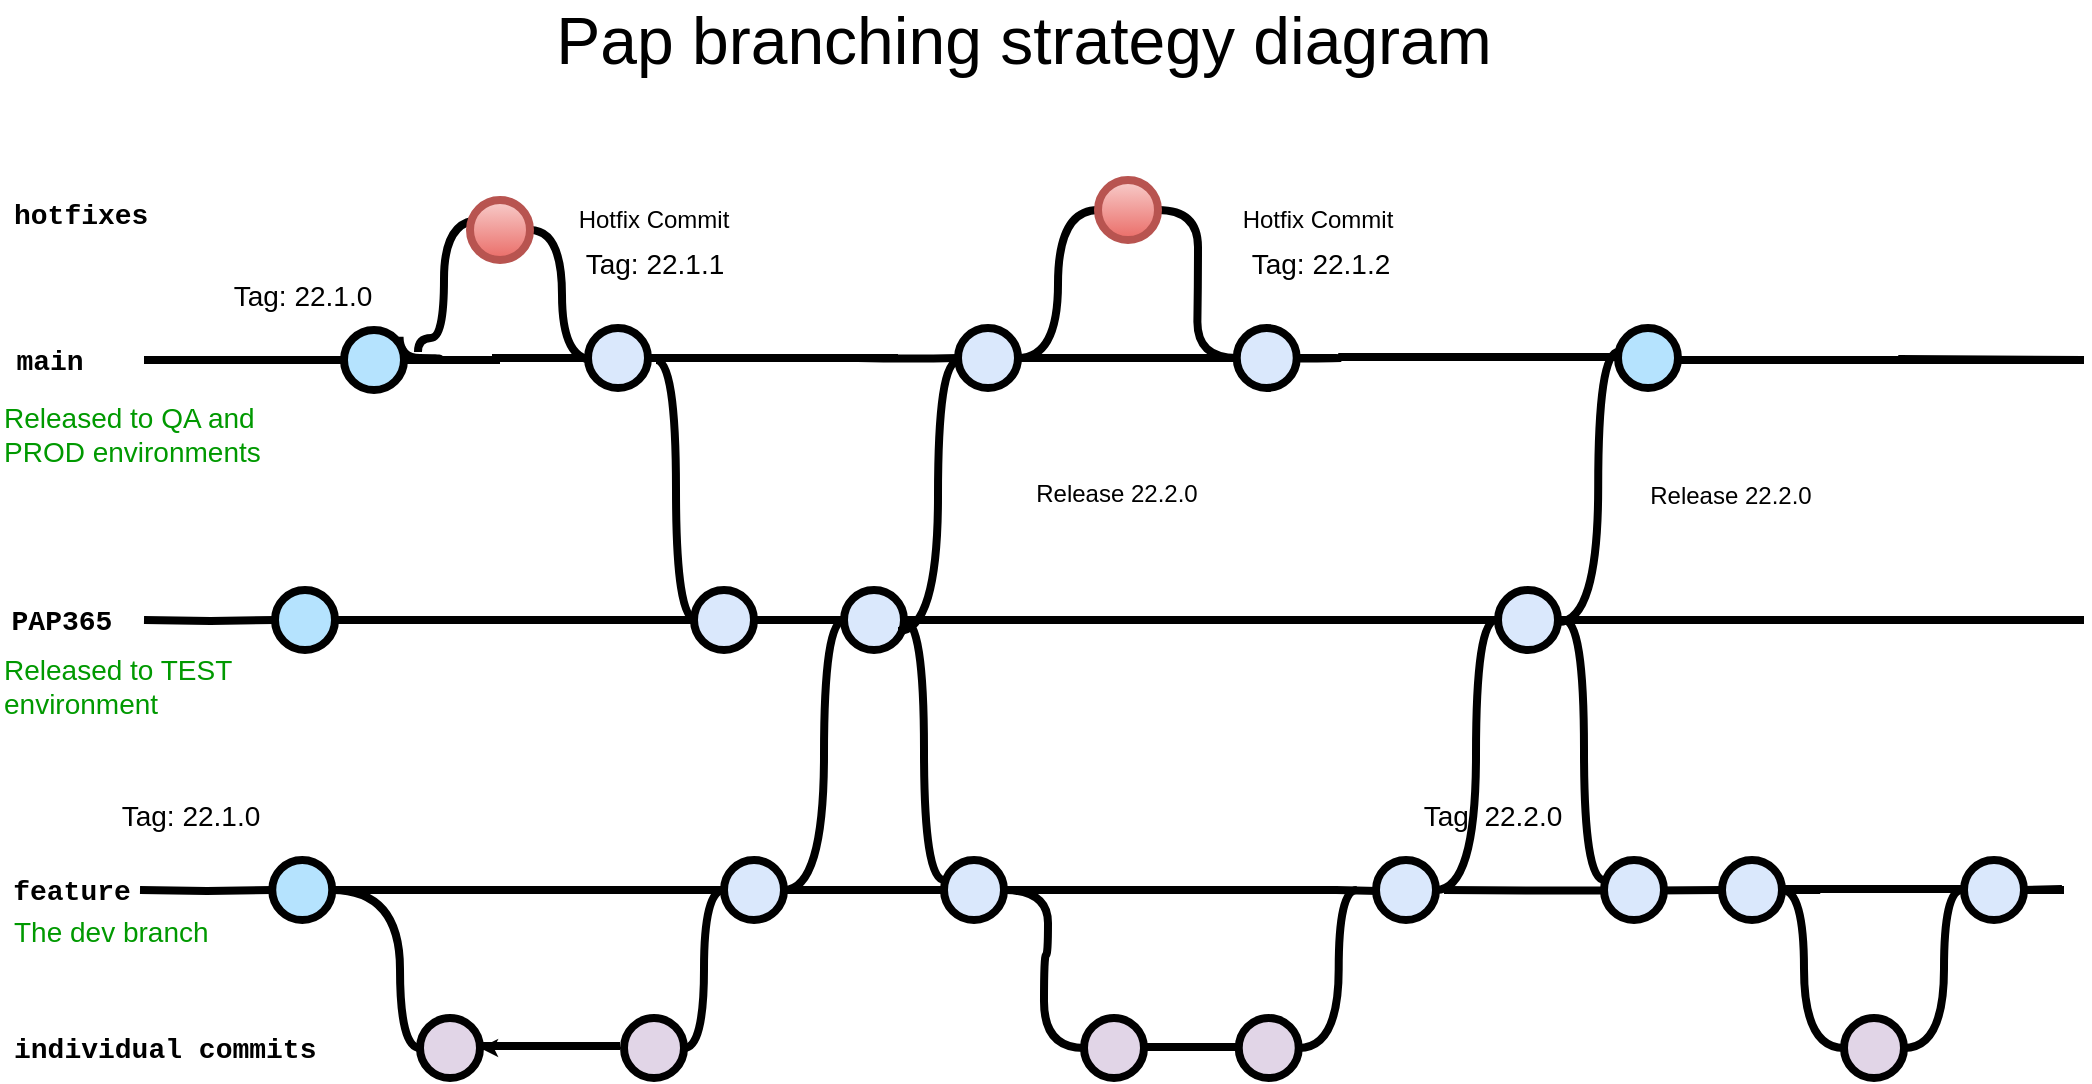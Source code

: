 <mxfile version="20.8.11" type="github"><diagram id="53IQXVl9icCSp_Kw3Ib1" name="Page-1"><mxGraphModel dx="1070" dy="682" grid="1" gridSize="10" guides="1" tooltips="1" connect="1" arrows="1" fold="1" page="1" pageScale="1" pageWidth="1100" pageHeight="850" math="0" shadow="0"><root><mxCell id="0"/><mxCell id="1" parent="0"/><mxCell id="fSnZ5vnYTslC5NarKmr_-11" value="Pap branching strategy diagram" style="text;html=1;strokeColor=none;fillColor=none;align=center;verticalAlign=middle;whiteSpace=wrap;rounded=0;fontSize=33;fontColor=#000000;" parent="1" vertex="1"><mxGeometry x="155" y="20" width="790" height="40" as="geometry"/></mxCell><mxCell id="9hBKPDzoitwpIBdzFDQ7-24" style="edgeStyle=orthogonalEdgeStyle;curved=1;rounded=0;html=1;exitX=1;exitY=0.5;exitPerimeter=0;entryX=0;entryY=0.5;entryPerimeter=0;endArrow=none;endFill=0;jettySize=auto;orthogonalLoop=1;strokeWidth=4;fontSize=15;" parent="1" source="9hBKPDzoitwpIBdzFDQ7-25" target="9hBKPDzoitwpIBdzFDQ7-30" edge="1"><mxGeometry relative="1" as="geometry"><Array as="points"><mxPoint x="238" y="465"/><mxPoint x="238" y="544"/></Array></mxGeometry></mxCell><mxCell id="9hBKPDzoitwpIBdzFDQ7-25" value="" style="verticalLabelPosition=bottom;verticalAlign=top;html=1;strokeWidth=4;shape=mxgraph.flowchart.on-page_reference;plain-blue;gradientColor=none;fillColor=#B5E3Fe;strokeColor=#000000;" parent="1" vertex="1"><mxGeometry x="174.12" y="450" width="30" height="30" as="geometry"/></mxCell><mxCell id="9hBKPDzoitwpIBdzFDQ7-41" value="" style="edgeStyle=orthogonalEdgeStyle;curved=1;rounded=0;orthogonalLoop=1;jettySize=auto;html=1;endArrow=none;endFill=0;strokeWidth=4;fontFamily=Courier New;fontSize=16;exitX=1;exitY=0.5;exitDx=0;exitDy=0;exitPerimeter=0;startArrow=none;" parent="1" source="YvMvGw8tSOt4RGlKbDvN-24" edge="1"><mxGeometry relative="1" as="geometry"><mxPoint x="537" y="465" as="sourcePoint"/><mxPoint x="630" y="465" as="targetPoint"/></mxGeometry></mxCell><mxCell id="9hBKPDzoitwpIBdzFDQ7-43" value="" style="edgeStyle=orthogonalEdgeStyle;curved=1;rounded=0;orthogonalLoop=1;jettySize=auto;html=1;endArrow=none;endFill=0;strokeWidth=4;fontFamily=Courier New;fontSize=16;" parent="1" edge="1"><mxGeometry relative="1" as="geometry"><mxPoint x="707" y="465" as="targetPoint"/><Array as="points"><mxPoint x="697" y="465"/><mxPoint x="697" y="465"/></Array><mxPoint x="627" y="465" as="sourcePoint"/></mxGeometry></mxCell><mxCell id="9hBKPDzoitwpIBdzFDQ7-56" value="" style="edgeStyle=orthogonalEdgeStyle;curved=1;rounded=0;orthogonalLoop=1;jettySize=auto;html=1;endArrow=none;endFill=0;strokeWidth=4;fontFamily=Courier New;fontSize=16;" parent="1" target="9hBKPDzoitwpIBdzFDQ7-55" edge="1"><mxGeometry relative="1" as="geometry"><mxPoint x="706" y="465" as="sourcePoint"/></mxGeometry></mxCell><mxCell id="9hBKPDzoitwpIBdzFDQ7-55" value="" style="verticalLabelPosition=bottom;verticalAlign=top;html=1;strokeWidth=4;shape=mxgraph.flowchart.on-page_reference;plain-blue;gradientColor=none;strokeColor=#000000;" parent="1" vertex="1"><mxGeometry x="726" y="450" width="30" height="30" as="geometry"/></mxCell><mxCell id="9hBKPDzoitwpIBdzFDQ7-27" value="" style="edgeStyle=orthogonalEdgeStyle;rounded=0;html=1;jettySize=auto;orthogonalLoop=1;strokeWidth=4;endArrow=none;endFill=0;" parent="1" target="9hBKPDzoitwpIBdzFDQ7-25" edge="1"><mxGeometry x="152.5" y="465" as="geometry"><mxPoint x="108" y="465" as="sourcePoint"/></mxGeometry></mxCell><mxCell id="9hBKPDzoitwpIBdzFDQ7-28" value="feature" style="text;html=1;strokeColor=none;fillColor=none;align=center;verticalAlign=middle;whiteSpace=wrap;overflow=hidden;fontSize=14;fontStyle=1;fontFamily=Courier New;" parent="1" vertex="1"><mxGeometry x="38" y="455" width="72" height="20" as="geometry"/></mxCell><mxCell id="9hBKPDzoitwpIBdzFDQ7-29" style="edgeStyle=orthogonalEdgeStyle;curved=1;rounded=0;html=1;entryX=0;entryY=0.5;entryPerimeter=0;endArrow=none;endFill=0;jettySize=auto;orthogonalLoop=1;strokeWidth=4;fontSize=15;entryDx=0;entryDy=0;" parent="1" target="ck4O1efFFyVbqovqOwfO-29" edge="1"><mxGeometry relative="1" as="geometry"><mxPoint x="317.5" y="545" as="targetPoint"/><Array as="points"><mxPoint x="390" y="544"/><mxPoint x="390" y="465"/></Array><mxPoint x="380" y="544" as="sourcePoint"/></mxGeometry></mxCell><mxCell id="9hBKPDzoitwpIBdzFDQ7-30" value="" style="verticalLabelPosition=bottom;verticalAlign=top;html=1;strokeWidth=4;shape=mxgraph.flowchart.on-page_reference;plain-purple;gradientColor=none;strokeColor=#000000;" parent="1" vertex="1"><mxGeometry x="248" y="529" width="30" height="30" as="geometry"/></mxCell><mxCell id="9hBKPDzoitwpIBdzFDQ7-35" value="individual commits" style="text;html=1;strokeColor=none;fillColor=none;align=left;verticalAlign=middle;whiteSpace=wrap;overflow=hidden;fontSize=14;fontStyle=1;fontFamily=Courier New;" parent="1" vertex="1"><mxGeometry x="43.25" y="534" width="166.75" height="20" as="geometry"/></mxCell><mxCell id="9hBKPDzoitwpIBdzFDQ7-37" value="The dev branch" style="text;html=1;strokeColor=none;fillColor=none;align=left;verticalAlign=middle;whiteSpace=wrap;overflow=hidden;fontSize=14;fontStyle=0;fontColor=#009900;" parent="1" vertex="1"><mxGeometry x="43.25" y="475" width="132.25" height="20" as="geometry"/></mxCell><mxCell id="9hBKPDzoitwpIBdzFDQ7-60" value="Tag: 22.2.0" style="text;html=1;strokeColor=none;fillColor=none;align=center;verticalAlign=middle;whiteSpace=wrap;overflow=hidden;fontSize=14;" parent="1" vertex="1"><mxGeometry x="740" y="417" width="89.25" height="20" as="geometry"/></mxCell><mxCell id="ck4O1efFFyVbqovqOwfO-1" value="" style="edgeStyle=orthogonalEdgeStyle;rounded=0;html=1;jettySize=auto;orthogonalLoop=1;strokeWidth=4;endArrow=none;endFill=0;" parent="1" edge="1"><mxGeometry x="154.5" y="200" as="geometry"><mxPoint x="110" y="200" as="sourcePoint"/><mxPoint x="224.5" y="200" as="targetPoint"/></mxGeometry></mxCell><mxCell id="ck4O1efFFyVbqovqOwfO-2" value="main" style="text;html=1;strokeColor=none;fillColor=none;align=center;verticalAlign=middle;whiteSpace=wrap;overflow=hidden;fontSize=14;fontStyle=1;fontFamily=Courier New;" parent="1" vertex="1"><mxGeometry x="38" y="190" width="50" height="20" as="geometry"/></mxCell><mxCell id="ck4O1efFFyVbqovqOwfO-4" value="Released to QA and PROD environments" style="text;html=1;strokeColor=none;fillColor=none;align=left;verticalAlign=middle;whiteSpace=wrap;overflow=hidden;fontSize=14;fontStyle=0;fontColor=#009900;" parent="1" vertex="1"><mxGeometry x="38" y="214" width="132.25" height="46" as="geometry"/></mxCell><mxCell id="ck4O1efFFyVbqovqOwfO-5" value="" style="edgeStyle=orthogonalEdgeStyle;rounded=0;html=1;jettySize=auto;orthogonalLoop=1;plain-blue;endArrow=none;endFill=0;strokeWidth=4;strokeColor=#000000;startArrow=none;exitX=1;exitY=0.5;exitDx=0;exitDy=0;exitPerimeter=0;" parent="1" source="ck4O1efFFyVbqovqOwfO-34" edge="1"><mxGeometry x="204.12" y="199" as="geometry"><mxPoint x="487" y="199" as="targetPoint"/></mxGeometry></mxCell><mxCell id="ck4O1efFFyVbqovqOwfO-8" value="" style="edgeStyle=orthogonalEdgeStyle;curved=1;rounded=0;orthogonalLoop=1;jettySize=auto;html=1;endArrow=none;endFill=0;strokeWidth=4;fontFamily=Courier New;fontSize=16;" parent="1" target="ck4O1efFFyVbqovqOwfO-12" edge="1"><mxGeometry relative="1" as="geometry"><mxPoint x="467" y="199" as="sourcePoint"/></mxGeometry></mxCell><mxCell id="ck4O1efFFyVbqovqOwfO-10" value="" style="edgeStyle=orthogonalEdgeStyle;curved=1;rounded=0;orthogonalLoop=1;jettySize=auto;html=1;endArrow=none;endFill=0;strokeWidth=4;fontFamily=Courier New;fontSize=16;startArrow=none;" parent="1" source="ck4O1efFFyVbqovqOwfO-15" edge="1"><mxGeometry relative="1" as="geometry"><mxPoint x="707" y="199" as="targetPoint"/></mxGeometry></mxCell><mxCell id="ck4O1efFFyVbqovqOwfO-11" value="" style="edgeStyle=orthogonalEdgeStyle;curved=1;rounded=0;orthogonalLoop=1;jettySize=auto;html=1;endArrow=none;endFill=0;strokeWidth=4;fontFamily=Courier New;fontSize=16;entryX=0;entryY=0.5;entryDx=0;entryDy=0;entryPerimeter=0;" parent="1" source="ck4O1efFFyVbqovqOwfO-12" target="ck4O1efFFyVbqovqOwfO-25" edge="1"><mxGeometry relative="1" as="geometry"><mxPoint x="589.12" y="294" as="targetPoint"/></mxGeometry></mxCell><mxCell id="ck4O1efFFyVbqovqOwfO-12" value="" style="verticalLabelPosition=bottom;verticalAlign=top;html=1;strokeWidth=4;shape=mxgraph.flowchart.on-page_reference;plain-blue;gradientColor=none;strokeColor=#000000;" parent="1" vertex="1"><mxGeometry x="517" y="184" width="30" height="30" as="geometry"/></mxCell><mxCell id="ck4O1efFFyVbqovqOwfO-13" value="" style="edgeStyle=orthogonalEdgeStyle;curved=1;rounded=0;orthogonalLoop=1;jettySize=auto;html=1;endArrow=none;endFill=0;strokeWidth=4;fontFamily=Courier New;fontSize=16;" parent="1" target="ck4O1efFFyVbqovqOwfO-15" edge="1"><mxGeometry relative="1" as="geometry"><mxPoint x="708.62" y="199" as="sourcePoint"/></mxGeometry></mxCell><mxCell id="ck4O1efFFyVbqovqOwfO-22" value="Tag: 22.1.0" style="text;html=1;strokeColor=none;fillColor=none;align=center;verticalAlign=middle;whiteSpace=wrap;overflow=hidden;fontSize=14;" parent="1" vertex="1"><mxGeometry x="144" y="157" width="91" height="20" as="geometry"/></mxCell><mxCell id="ck4O1efFFyVbqovqOwfO-24" value="" style="edgeStyle=orthogonalEdgeStyle;curved=1;rounded=0;orthogonalLoop=1;jettySize=auto;html=1;endArrow=none;endFill=0;strokeWidth=4;fontFamily=Courier New;fontSize=16;entryX=0;entryY=0.5;entryDx=0;entryDy=0;entryPerimeter=0;" parent="1" source="ck4O1efFFyVbqovqOwfO-25" target="ck4O1efFFyVbqovqOwfO-15" edge="1"><mxGeometry relative="1" as="geometry"><mxPoint x="801.87" y="279" as="targetPoint"/></mxGeometry></mxCell><mxCell id="ck4O1efFFyVbqovqOwfO-25" value="" style="verticalLabelPosition=bottom;verticalAlign=top;html=1;strokeWidth=4;shape=mxgraph.flowchart.on-page_reference;plain-blue;gradientColor=#EA6B66;strokeColor=#B85450;fillColor=#F8CECC;" parent="1" vertex="1"><mxGeometry x="587.0" y="110" width="30" height="30" as="geometry"/></mxCell><mxCell id="ck4O1efFFyVbqovqOwfO-26" value="Hotfix Commit" style="text;html=1;strokeColor=none;fillColor=none;align=center;verticalAlign=middle;whiteSpace=wrap;overflow=hidden;" parent="1" vertex="1"><mxGeometry x="657.37" y="115" width="80" height="30" as="geometry"/></mxCell><mxCell id="ck4O1efFFyVbqovqOwfO-27" value="Tag: 22.1.2" style="text;html=1;strokeColor=none;fillColor=none;align=center;verticalAlign=middle;whiteSpace=wrap;overflow=hidden;fontSize=14;" parent="1" vertex="1"><mxGeometry x="657.37" y="141" width="82.63" height="20" as="geometry"/></mxCell><mxCell id="ck4O1efFFyVbqovqOwfO-30" value="" style="edgeStyle=orthogonalEdgeStyle;rounded=0;html=1;jettySize=auto;orthogonalLoop=1;plain-blue;endArrow=none;endFill=0;strokeWidth=4;strokeColor=#000000;" parent="1" source="9hBKPDzoitwpIBdzFDQ7-25" target="ck4O1efFFyVbqovqOwfO-29" edge="1"><mxGeometry x="201.5" y="465" as="geometry"><mxPoint x="201.5" y="465" as="sourcePoint"/><mxPoint x="461.5" y="465" as="targetPoint"/></mxGeometry></mxCell><mxCell id="ck4O1efFFyVbqovqOwfO-29" value="" style="verticalLabelPosition=bottom;verticalAlign=top;html=1;strokeWidth=4;shape=mxgraph.flowchart.on-page_reference;plain-blue;gradientColor=none;strokeColor=#000000;" parent="1" vertex="1"><mxGeometry x="400" y="450" width="30" height="30" as="geometry"/></mxCell><mxCell id="_r8tFfjNaQo8byVIqAFJ-7" value="Hotfix Commit" style="text;html=1;strokeColor=none;fillColor=none;align=center;verticalAlign=middle;whiteSpace=wrap;overflow=hidden;" parent="1" vertex="1"><mxGeometry x="325" y="114" width="80" height="31" as="geometry"/></mxCell><mxCell id="_r8tFfjNaQo8byVIqAFJ-14" value="" style="edgeStyle=orthogonalEdgeStyle;curved=1;rounded=0;orthogonalLoop=1;jettySize=auto;html=1;endArrow=none;endFill=0;strokeWidth=4;fontFamily=Courier New;fontSize=16;startArrow=none;entryX=0;entryY=0.5;entryDx=0;entryDy=0;entryPerimeter=0;" parent="1" edge="1" target="_r8tFfjNaQo8byVIqAFJ-28"><mxGeometry relative="1" as="geometry"><mxPoint x="760" y="465" as="sourcePoint"/><mxPoint x="830" y="465" as="targetPoint"/></mxGeometry></mxCell><mxCell id="_r8tFfjNaQo8byVIqAFJ-19" value="" style="edgeStyle=orthogonalEdgeStyle;curved=1;rounded=0;orthogonalLoop=1;jettySize=auto;html=1;endArrow=none;endFill=0;strokeWidth=4;fontFamily=Courier New;fontSize=16;" parent="1" source="ck4O1efFFyVbqovqOwfO-12" target="ck4O1efFFyVbqovqOwfO-15" edge="1"><mxGeometry relative="1" as="geometry"><mxPoint x="547" y="199" as="sourcePoint"/><mxPoint x="707" y="199" as="targetPoint"/></mxGeometry></mxCell><mxCell id="ck4O1efFFyVbqovqOwfO-15" value="" style="verticalLabelPosition=bottom;verticalAlign=top;html=1;strokeWidth=4;shape=mxgraph.flowchart.on-page_reference;plain-blue;gradientColor=none;strokeColor=#000000;" parent="1" vertex="1"><mxGeometry x="656.37" y="184" width="30" height="30" as="geometry"/></mxCell><mxCell id="_r8tFfjNaQo8byVIqAFJ-20" value="" style="edgeStyle=orthogonalEdgeStyle;curved=1;rounded=0;orthogonalLoop=1;jettySize=auto;html=1;endArrow=none;endFill=0;strokeWidth=4;fontFamily=Courier New;fontSize=16;startArrow=none;" parent="1" source="_r8tFfjNaQo8byVIqAFJ-28" edge="1"><mxGeometry relative="1" as="geometry"><mxPoint x="847.12" y="464.5" as="sourcePoint"/><mxPoint x="948.12" y="465" as="targetPoint"/><Array as="points"><mxPoint x="919.12" y="465.5"/><mxPoint x="919.12" y="465.5"/></Array></mxGeometry></mxCell><mxCell id="_r8tFfjNaQo8byVIqAFJ-21" value="Tag: 22.1.0" style="text;html=1;strokeColor=none;fillColor=none;align=center;verticalAlign=middle;whiteSpace=wrap;overflow=hidden;fontSize=14;" parent="1" vertex="1"><mxGeometry x="88" y="417" width="91" height="20" as="geometry"/></mxCell><mxCell id="_r8tFfjNaQo8byVIqAFJ-22" value="Tag: 22.1.1" style="text;html=1;strokeColor=none;fillColor=none;align=center;verticalAlign=middle;whiteSpace=wrap;overflow=hidden;fontSize=14;" parent="1" vertex="1"><mxGeometry x="319.5" y="141" width="91" height="20" as="geometry"/></mxCell><mxCell id="_r8tFfjNaQo8byVIqAFJ-24" value="" style="edgeStyle=orthogonalEdgeStyle;rounded=0;html=1;jettySize=auto;orthogonalLoop=1;plain-blue;endArrow=none;endFill=0;strokeWidth=4;strokeColor=#000000;startArrow=none;" parent="1" edge="1"><mxGeometry x="564.24" y="198.5" as="geometry"><mxPoint x="707.12" y="198.5" as="sourcePoint"/><mxPoint x="847.12" y="198.5" as="targetPoint"/></mxGeometry></mxCell><mxCell id="_r8tFfjNaQo8byVIqAFJ-27" value="" style="edgeStyle=orthogonalEdgeStyle;rounded=0;html=1;jettySize=auto;orthogonalLoop=1;plain-blue;endArrow=none;endFill=0;strokeWidth=4;strokeColor=#000000;startArrow=none;" parent="1" edge="1" source="_r8tFfjNaQo8byVIqAFJ-25"><mxGeometry x="704.24" y="199.5" as="geometry"><mxPoint x="847.12" y="199.5" as="sourcePoint"/><mxPoint x="987.12" y="199.5" as="targetPoint"/><Array as="points"><mxPoint x="1080" y="200"/><mxPoint x="1080" y="200"/></Array></mxGeometry></mxCell><mxCell id="_r8tFfjNaQo8byVIqAFJ-28" value="" style="verticalLabelPosition=bottom;verticalAlign=top;html=1;strokeWidth=4;shape=mxgraph.flowchart.on-page_reference;plain-blue;gradientColor=none;strokeColor=#000000;" parent="1" vertex="1"><mxGeometry x="899" y="450" width="30" height="30" as="geometry"/></mxCell><mxCell id="_r8tFfjNaQo8byVIqAFJ-31" value="" style="edgeStyle=orthogonalEdgeStyle;rounded=0;html=1;jettySize=auto;orthogonalLoop=1;plain-blue;endArrow=none;endFill=0;strokeWidth=4;strokeColor=#000000;startArrow=none;" parent="1" source="_r8tFfjNaQo8byVIqAFJ-36" edge="1"><mxGeometry x="786.12" y="464.5" as="geometry"><mxPoint x="929.0" y="464.5" as="sourcePoint"/><mxPoint x="1069" y="464.5" as="targetPoint"/></mxGeometry></mxCell><mxCell id="_r8tFfjNaQo8byVIqAFJ-32" value="" style="verticalLabelPosition=bottom;verticalAlign=top;html=1;strokeWidth=4;shape=mxgraph.flowchart.on-page_reference;plain-purple;gradientColor=none;strokeColor=#000000;" parent="1" vertex="1"><mxGeometry x="960" y="529" width="30" height="30" as="geometry"/></mxCell><mxCell id="_r8tFfjNaQo8byVIqAFJ-33" style="edgeStyle=orthogonalEdgeStyle;curved=1;rounded=0;html=1;exitX=1;exitY=0.5;exitPerimeter=0;entryX=0;entryY=0.5;entryPerimeter=0;endArrow=none;endFill=0;jettySize=auto;orthogonalLoop=1;strokeWidth=4;fontSize=15;exitDx=0;exitDy=0;" parent="1" edge="1"><mxGeometry relative="1" as="geometry"><mxPoint x="929" y="465" as="sourcePoint"/><Array as="points"><mxPoint x="940" y="465"/><mxPoint x="940" y="544"/></Array><mxPoint x="960" y="544" as="targetPoint"/></mxGeometry></mxCell><mxCell id="_r8tFfjNaQo8byVIqAFJ-34" style="edgeStyle=orthogonalEdgeStyle;curved=1;rounded=0;html=1;exitX=1;exitY=0.5;exitPerimeter=0;entryX=0;entryY=0.5;entryPerimeter=0;endArrow=none;endFill=0;jettySize=auto;orthogonalLoop=1;strokeWidth=4;fontSize=15;" parent="1" edge="1"><mxGeometry relative="1" as="geometry"><Array as="points"><mxPoint x="1010" y="544"/></Array><mxPoint x="990" y="544" as="sourcePoint"/><mxPoint x="1019" y="465" as="targetPoint"/></mxGeometry></mxCell><mxCell id="_r8tFfjNaQo8byVIqAFJ-37" value="" style="edgeStyle=orthogonalEdgeStyle;rounded=0;html=1;jettySize=auto;orthogonalLoop=1;plain-blue;endArrow=none;endFill=0;strokeWidth=4;strokeColor=#000000;startArrow=none;" parent="1" target="_r8tFfjNaQo8byVIqAFJ-36" edge="1"><mxGeometry x="786.12" y="464.5" as="geometry"><mxPoint x="929" y="464.5" as="sourcePoint"/><mxPoint x="1069" y="464.5" as="targetPoint"/></mxGeometry></mxCell><mxCell id="_r8tFfjNaQo8byVIqAFJ-36" value="" style="verticalLabelPosition=bottom;verticalAlign=top;html=1;strokeWidth=4;shape=mxgraph.flowchart.on-page_reference;plain-blue;gradientColor=none;strokeColor=#000000;" parent="1" vertex="1"><mxGeometry x="1020" y="450" width="30" height="30" as="geometry"/></mxCell><mxCell id="_r8tFfjNaQo8byVIqAFJ-38" style="edgeStyle=orthogonalEdgeStyle;curved=1;rounded=0;html=1;exitX=1;exitY=0.5;exitPerimeter=0;entryX=0;entryY=0.5;entryPerimeter=0;endArrow=none;endFill=0;jettySize=auto;orthogonalLoop=1;strokeWidth=4;fontSize=15;" parent="1" edge="1"><mxGeometry relative="1" as="geometry"><Array as="points"><mxPoint x="707.37" y="544"/></Array><mxPoint x="687.37" y="544" as="sourcePoint"/><mxPoint x="716.37" y="465" as="targetPoint"/></mxGeometry></mxCell><mxCell id="_r8tFfjNaQo8byVIqAFJ-40" value="" style="edgeStyle=orthogonalEdgeStyle;curved=1;rounded=0;orthogonalLoop=1;jettySize=auto;html=1;endArrow=none;endFill=0;strokeWidth=4;fontFamily=Courier New;fontSize=16;entryX=0;entryY=0.5;entryDx=0;entryDy=0;entryPerimeter=0;startArrow=none;" parent="1" source="_r8tFfjNaQo8byVIqAFJ-6" edge="1"><mxGeometry relative="1" as="geometry"><mxPoint x="334.87" y="200" as="targetPoint"/><mxPoint x="295.5" y="266" as="sourcePoint"/><Array as="points"><mxPoint x="319" y="200"/></Array></mxGeometry></mxCell><mxCell id="pDLgfkYLmZ7nKOtSb_zo-12" value="hotfixes" style="text;html=1;strokeColor=none;fillColor=none;align=left;verticalAlign=middle;whiteSpace=wrap;overflow=hidden;fontSize=14;fontStyle=1;fontFamily=Courier New;" parent="1" vertex="1"><mxGeometry x="43.25" y="117" width="73.62" height="20" as="geometry"/></mxCell><mxCell id="pDLgfkYLmZ7nKOtSb_zo-14" value="Release 22.2.0" style="text;html=1;strokeColor=none;fillColor=none;align=center;verticalAlign=middle;whiteSpace=wrap;overflow=hidden;" parent="1" vertex="1"><mxGeometry x="854.37" y="253" width="98.63" height="30" as="geometry"/></mxCell><mxCell id="YvMvGw8tSOt4RGlKbDvN-4" value="" style="edgeStyle=orthogonalEdgeStyle;curved=1;rounded=0;orthogonalLoop=1;jettySize=auto;html=1;endArrow=none;endFill=0;strokeWidth=4;fontFamily=Courier New;fontSize=16;exitX=1.233;exitY=0.367;exitDx=0;exitDy=0;exitPerimeter=0;startArrow=none;" edge="1" parent="1" source="ck4O1efFFyVbqovqOwfO-7"><mxGeometry relative="1" as="geometry"><mxPoint x="278" y="130" as="targetPoint"/><mxPoint x="237.77" y="188.35" as="sourcePoint"/><Array as="points"><mxPoint x="247" y="189"/><mxPoint x="260" y="189"/><mxPoint x="260" y="130"/></Array></mxGeometry></mxCell><mxCell id="YvMvGw8tSOt4RGlKbDvN-7" value="" style="edgeStyle=orthogonalEdgeStyle;rounded=0;html=1;jettySize=auto;orthogonalLoop=1;plain-blue;endArrow=none;endFill=0;strokeWidth=4;strokeColor=#000000;startArrow=none;" edge="1" parent="1" source="YvMvGw8tSOt4RGlKbDvN-18"><mxGeometry x="-13.88" y="330" as="geometry"><mxPoint x="1080" y="330" as="targetPoint"/><mxPoint x="110" y="330" as="sourcePoint"/></mxGeometry></mxCell><mxCell id="YvMvGw8tSOt4RGlKbDvN-8" value="PAP365" style="text;html=1;strokeColor=none;fillColor=none;align=center;verticalAlign=middle;whiteSpace=wrap;overflow=hidden;fontSize=14;fontStyle=1;fontFamily=Courier New;" vertex="1" parent="1"><mxGeometry x="38" y="320" width="62" height="20" as="geometry"/></mxCell><mxCell id="YvMvGw8tSOt4RGlKbDvN-10" value="Released to TEST environment" style="text;html=1;strokeColor=none;fillColor=none;align=left;verticalAlign=middle;whiteSpace=wrap;overflow=hidden;fontSize=14;fontStyle=0;fontColor=#009900;" vertex="1" parent="1"><mxGeometry x="38" y="340" width="132.25" height="46" as="geometry"/></mxCell><mxCell id="_r8tFfjNaQo8byVIqAFJ-6" value="" style="verticalLabelPosition=bottom;verticalAlign=top;html=1;strokeWidth=4;shape=mxgraph.flowchart.on-page_reference;plain-blue;gradientColor=#EA6B66;strokeColor=#B85450;fillColor=#F8CECC;" parent="1" vertex="1"><mxGeometry x="273.0" y="120" width="30" height="30" as="geometry"/></mxCell><mxCell id="YvMvGw8tSOt4RGlKbDvN-13" value="" style="edgeStyle=orthogonalEdgeStyle;rounded=0;html=1;jettySize=auto;orthogonalLoop=1;plain-blue;endArrow=none;endFill=0;strokeWidth=4;strokeColor=#000000;startArrow=none;" edge="1" parent="1" target="YvMvGw8tSOt4RGlKbDvN-12"><mxGeometry x="-13.88" y="330" as="geometry"><mxPoint x="1080" y="330" as="targetPoint"/><mxPoint x="110" y="330" as="sourcePoint"/></mxGeometry></mxCell><mxCell id="YvMvGw8tSOt4RGlKbDvN-12" value="" style="verticalLabelPosition=bottom;verticalAlign=top;html=1;strokeWidth=4;shape=mxgraph.flowchart.on-page_reference;plain-blue;gradientColor=none;fillColor=#B5E3Fe;strokeColor=#000000;" vertex="1" parent="1"><mxGeometry x="175.5" y="315" width="30" height="30" as="geometry"/></mxCell><mxCell id="YvMvGw8tSOt4RGlKbDvN-39" value="" style="edgeStyle=orthogonalEdgeStyle;rounded=0;orthogonalLoop=1;jettySize=auto;html=1;" edge="1" parent="1" source="YvMvGw8tSOt4RGlKbDvN-15" target="9hBKPDzoitwpIBdzFDQ7-30"><mxGeometry relative="1" as="geometry"/></mxCell><mxCell id="YvMvGw8tSOt4RGlKbDvN-15" value="" style="verticalLabelPosition=bottom;verticalAlign=top;html=1;strokeWidth=4;shape=mxgraph.flowchart.on-page_reference;plain-purple;gradientColor=none;strokeColor=#000000;" vertex="1" parent="1"><mxGeometry x="350" y="529" width="30" height="30" as="geometry"/></mxCell><mxCell id="YvMvGw8tSOt4RGlKbDvN-17" value="" style="edgeStyle=orthogonalEdgeStyle;curved=1;rounded=0;orthogonalLoop=1;jettySize=auto;html=1;endArrow=none;endFill=0;strokeWidth=4;fontFamily=Courier New;fontSize=16;" edge="1" parent="1"><mxGeometry relative="1" as="geometry"><mxPoint x="348" y="543.5" as="targetPoint"/><Array as="points"><mxPoint x="348" y="543"/><mxPoint x="348" y="543"/></Array><mxPoint x="278" y="543" as="sourcePoint"/></mxGeometry></mxCell><mxCell id="YvMvGw8tSOt4RGlKbDvN-20" value="" style="edgeStyle=orthogonalEdgeStyle;rounded=0;html=1;jettySize=auto;orthogonalLoop=1;plain-blue;endArrow=none;endFill=0;strokeWidth=4;strokeColor=#000000;startArrow=none;" edge="1" parent="1" source="YvMvGw8tSOt4RGlKbDvN-29" target="YvMvGw8tSOt4RGlKbDvN-18"><mxGeometry x="-13.88" y="330" as="geometry"><mxPoint x="1080" y="330" as="targetPoint"/><mxPoint x="205.5" y="330" as="sourcePoint"/></mxGeometry></mxCell><mxCell id="YvMvGw8tSOt4RGlKbDvN-18" value="" style="verticalLabelPosition=bottom;verticalAlign=top;html=1;strokeWidth=4;shape=mxgraph.flowchart.on-page_reference;plain-blue;gradientColor=none;strokeColor=#000000;" vertex="1" parent="1"><mxGeometry x="460" y="315" width="30" height="30" as="geometry"/></mxCell><mxCell id="YvMvGw8tSOt4RGlKbDvN-21" style="edgeStyle=orthogonalEdgeStyle;curved=1;rounded=0;html=1;entryX=0;entryY=0.5;entryPerimeter=0;endArrow=none;endFill=0;jettySize=auto;orthogonalLoop=1;strokeWidth=4;fontSize=15;entryDx=0;entryDy=0;exitX=1;exitY=0.5;exitDx=0;exitDy=0;exitPerimeter=0;" edge="1" parent="1" source="ck4O1efFFyVbqovqOwfO-29"><mxGeometry relative="1" as="geometry"><mxPoint x="460" y="330" as="targetPoint"/><Array as="points"><mxPoint x="450" y="465"/><mxPoint x="450" y="330"/></Array><mxPoint x="450" y="409" as="sourcePoint"/></mxGeometry></mxCell><mxCell id="YvMvGw8tSOt4RGlKbDvN-22" value="" style="edgeStyle=orthogonalEdgeStyle;curved=1;rounded=0;orthogonalLoop=1;jettySize=auto;html=1;endArrow=none;endFill=0;strokeWidth=4;fontFamily=Courier New;fontSize=16;exitX=0.855;exitY=0.145;exitDx=0;exitDy=0;exitPerimeter=0;" edge="1" parent="1" target="ck4O1efFFyVbqovqOwfO-7"><mxGeometry relative="1" as="geometry"><mxPoint x="278" y="130" as="targetPoint"/><mxPoint x="237.77" y="188.35" as="sourcePoint"/><Array as="points"><mxPoint x="238" y="199"/><mxPoint x="258" y="199"/></Array></mxGeometry></mxCell><mxCell id="ck4O1efFFyVbqovqOwfO-7" value="" style="verticalLabelPosition=bottom;verticalAlign=top;html=1;strokeWidth=4;shape=mxgraph.flowchart.on-page_reference;plain-blue;gradientColor=none;fillColor=#B5E3Fe;strokeColor=#000000;" parent="1" vertex="1"><mxGeometry x="210" y="185" width="30" height="30" as="geometry"/></mxCell><mxCell id="YvMvGw8tSOt4RGlKbDvN-26" value="" style="edgeStyle=orthogonalEdgeStyle;curved=1;rounded=0;orthogonalLoop=1;jettySize=auto;html=1;endArrow=none;endFill=0;strokeWidth=4;fontFamily=Courier New;fontSize=16;exitX=1;exitY=0.5;exitDx=0;exitDy=0;exitPerimeter=0;" edge="1" parent="1" source="ck4O1efFFyVbqovqOwfO-29" target="YvMvGw8tSOt4RGlKbDvN-24"><mxGeometry relative="1" as="geometry"><mxPoint x="430" y="465" as="sourcePoint"/><mxPoint x="597" y="465" as="targetPoint"/></mxGeometry></mxCell><mxCell id="YvMvGw8tSOt4RGlKbDvN-24" value="" style="verticalLabelPosition=bottom;verticalAlign=top;html=1;strokeWidth=4;shape=mxgraph.flowchart.on-page_reference;plain-blue;gradientColor=none;strokeColor=#000000;" vertex="1" parent="1"><mxGeometry x="510" y="450" width="30" height="30" as="geometry"/></mxCell><mxCell id="YvMvGw8tSOt4RGlKbDvN-27" style="edgeStyle=orthogonalEdgeStyle;curved=1;rounded=0;html=1;entryX=0;entryY=0.5;entryPerimeter=0;endArrow=none;endFill=0;jettySize=auto;orthogonalLoop=1;strokeWidth=4;fontSize=15;entryDx=0;entryDy=0;" edge="1" parent="1"><mxGeometry relative="1" as="geometry"><mxPoint x="490" y="330" as="targetPoint"/><Array as="points"><mxPoint x="500" y="330"/></Array><mxPoint x="510" y="460" as="sourcePoint"/></mxGeometry></mxCell><mxCell id="YvMvGw8tSOt4RGlKbDvN-28" style="edgeStyle=orthogonalEdgeStyle;curved=1;rounded=0;html=1;entryX=0;entryY=0.5;entryPerimeter=0;endArrow=none;endFill=0;jettySize=auto;orthogonalLoop=1;strokeWidth=4;fontSize=15;entryDx=0;entryDy=0;" edge="1" parent="1"><mxGeometry relative="1" as="geometry"><mxPoint x="366" y="200" as="targetPoint"/><Array as="points"><mxPoint x="376" y="200"/></Array><mxPoint x="386" y="330" as="sourcePoint"/></mxGeometry></mxCell><mxCell id="YvMvGw8tSOt4RGlKbDvN-31" value="" style="edgeStyle=orthogonalEdgeStyle;rounded=0;html=1;jettySize=auto;orthogonalLoop=1;plain-blue;endArrow=none;endFill=0;strokeWidth=4;strokeColor=#000000;startArrow=none;" edge="1" parent="1" source="YvMvGw8tSOt4RGlKbDvN-12" target="YvMvGw8tSOt4RGlKbDvN-29"><mxGeometry x="-13.88" y="330" as="geometry"><mxPoint x="460" y="330" as="targetPoint"/><mxPoint x="205.5" y="330" as="sourcePoint"/></mxGeometry></mxCell><mxCell id="YvMvGw8tSOt4RGlKbDvN-29" value="" style="verticalLabelPosition=bottom;verticalAlign=top;html=1;strokeWidth=4;shape=mxgraph.flowchart.on-page_reference;plain-blue;gradientColor=none;strokeColor=#000000;" vertex="1" parent="1"><mxGeometry x="385" y="315" width="30" height="30" as="geometry"/></mxCell><mxCell id="YvMvGw8tSOt4RGlKbDvN-32" value="" style="edgeStyle=orthogonalEdgeStyle;rounded=0;html=1;jettySize=auto;orthogonalLoop=1;plain-blue;endArrow=none;endFill=0;strokeWidth=4;strokeColor=#000000;startArrow=none;exitX=1;exitY=0.5;exitDx=0;exitDy=0;exitPerimeter=0;" edge="1" parent="1" source="ck4O1efFFyVbqovqOwfO-7" target="ck4O1efFFyVbqovqOwfO-34"><mxGeometry x="204.12" y="199" as="geometry"><mxPoint x="487" y="199" as="targetPoint"/><mxPoint x="240" y="200" as="sourcePoint"/></mxGeometry></mxCell><mxCell id="ck4O1efFFyVbqovqOwfO-34" value="" style="verticalLabelPosition=bottom;verticalAlign=top;html=1;strokeWidth=4;shape=mxgraph.flowchart.on-page_reference;plain-blue;gradientColor=none;fillColor=#dae8fc;strokeColor=#000000;" parent="1" vertex="1"><mxGeometry x="332" y="184" width="30" height="30" as="geometry"/></mxCell><mxCell id="YvMvGw8tSOt4RGlKbDvN-37" value="" style="edgeStyle=orthogonalEdgeStyle;curved=1;rounded=0;orthogonalLoop=1;jettySize=auto;html=1;endArrow=none;endFill=0;strokeWidth=4;fontFamily=Courier New;fontSize=16;entryX=0;entryY=0.5;entryDx=0;entryDy=0;entryPerimeter=0;startArrow=none;" edge="1" parent="1" target="YvMvGw8tSOt4RGlKbDvN-35"><mxGeometry relative="1" as="geometry"><mxPoint x="587" y="545" as="targetPoint"/><mxPoint x="541" y="465" as="sourcePoint"/><Array as="points"/></mxGeometry></mxCell><mxCell id="YvMvGw8tSOt4RGlKbDvN-35" value="" style="verticalLabelPosition=bottom;verticalAlign=top;html=1;strokeWidth=4;shape=mxgraph.flowchart.on-page_reference;plain-purple;gradientColor=none;strokeColor=#000000;" vertex="1" parent="1"><mxGeometry x="580" y="529" width="30" height="30" as="geometry"/></mxCell><mxCell id="YvMvGw8tSOt4RGlKbDvN-40" value="" style="edgeStyle=orthogonalEdgeStyle;curved=1;rounded=0;orthogonalLoop=1;jettySize=auto;html=1;endArrow=none;endFill=0;strokeWidth=4;fontFamily=Courier New;fontSize=16;" edge="1" parent="1"><mxGeometry relative="1" as="geometry"><mxPoint x="665" y="543.5" as="targetPoint"/><Array as="points"><mxPoint x="610" y="543.5"/><mxPoint x="610" y="543.5"/></Array><mxPoint x="610" y="543.5" as="sourcePoint"/></mxGeometry></mxCell><mxCell id="_r8tFfjNaQo8byVIqAFJ-8" value="" style="verticalLabelPosition=bottom;verticalAlign=top;html=1;strokeWidth=4;shape=mxgraph.flowchart.on-page_reference;plain-purple;gradientColor=none;strokeColor=#000000;" parent="1" vertex="1"><mxGeometry x="657.37" y="529" width="30" height="30" as="geometry"/></mxCell><mxCell id="YvMvGw8tSOt4RGlKbDvN-41" style="edgeStyle=orthogonalEdgeStyle;curved=1;rounded=0;html=1;entryX=0;entryY=0.5;entryPerimeter=0;endArrow=none;endFill=0;jettySize=auto;orthogonalLoop=1;strokeWidth=4;fontSize=15;entryDx=0;entryDy=0;exitX=1;exitY=0.5;exitDx=0;exitDy=0;exitPerimeter=0;" edge="1" parent="1"><mxGeometry relative="1" as="geometry"><mxPoint x="517" y="200.5" as="targetPoint"/><Array as="points"><mxPoint x="507" y="335.5"/><mxPoint x="507" y="200.5"/></Array><mxPoint x="487" y="335.5" as="sourcePoint"/></mxGeometry></mxCell><mxCell id="YvMvGw8tSOt4RGlKbDvN-42" style="edgeStyle=orthogonalEdgeStyle;curved=1;rounded=0;html=1;entryX=0;entryY=0.5;entryPerimeter=0;endArrow=none;endFill=0;jettySize=auto;orthogonalLoop=1;strokeWidth=4;fontSize=15;entryDx=0;entryDy=0;exitX=1;exitY=0.5;exitDx=0;exitDy=0;exitPerimeter=0;" edge="1" parent="1"><mxGeometry relative="1" as="geometry"><mxPoint x="786" y="330" as="targetPoint"/><Array as="points"><mxPoint x="776" y="465"/><mxPoint x="776" y="330"/></Array><mxPoint x="756" y="465" as="sourcePoint"/></mxGeometry></mxCell><mxCell id="YvMvGw8tSOt4RGlKbDvN-43" value="" style="verticalLabelPosition=bottom;verticalAlign=top;html=1;strokeWidth=4;shape=mxgraph.flowchart.on-page_reference;plain-blue;gradientColor=none;strokeColor=#000000;" vertex="1" parent="1"><mxGeometry x="787" y="315" width="30" height="30" as="geometry"/></mxCell><mxCell id="_r8tFfjNaQo8byVIqAFJ-25" value="" style="verticalLabelPosition=bottom;verticalAlign=top;html=1;strokeWidth=4;shape=mxgraph.flowchart.on-page_reference;plain-blue;gradientColor=none;fillColor=#B5E3Fe;strokeColor=#000000;" parent="1" vertex="1"><mxGeometry x="847" y="184" width="30" height="30" as="geometry"/></mxCell><mxCell id="YvMvGw8tSOt4RGlKbDvN-45" style="edgeStyle=orthogonalEdgeStyle;curved=1;rounded=0;html=1;entryX=0;entryY=0.5;entryPerimeter=0;endArrow=none;endFill=0;jettySize=auto;orthogonalLoop=1;strokeWidth=4;fontSize=15;entryDx=0;entryDy=0;exitX=1;exitY=0.5;exitDx=0;exitDy=0;exitPerimeter=0;" edge="1" parent="1"><mxGeometry relative="1" as="geometry"><mxPoint x="847.12" y="196" as="targetPoint"/><Array as="points"><mxPoint x="837.12" y="331"/><mxPoint x="837.12" y="196"/></Array><mxPoint x="817.12" y="331" as="sourcePoint"/></mxGeometry></mxCell><mxCell id="YvMvGw8tSOt4RGlKbDvN-46" value="" style="verticalLabelPosition=bottom;verticalAlign=top;html=1;strokeWidth=4;shape=mxgraph.flowchart.on-page_reference;plain-blue;gradientColor=none;strokeColor=#000000;" vertex="1" parent="1"><mxGeometry x="840" y="450" width="30" height="30" as="geometry"/></mxCell><mxCell id="YvMvGw8tSOt4RGlKbDvN-47" style="edgeStyle=orthogonalEdgeStyle;curved=1;rounded=0;html=1;entryX=0;entryY=0.5;entryPerimeter=0;endArrow=none;endFill=0;jettySize=auto;orthogonalLoop=1;strokeWidth=4;fontSize=15;entryDx=0;entryDy=0;" edge="1" parent="1"><mxGeometry relative="1" as="geometry"><mxPoint x="820" y="330" as="targetPoint"/><Array as="points"><mxPoint x="830" y="330"/></Array><mxPoint x="840" y="460" as="sourcePoint"/></mxGeometry></mxCell><mxCell id="YvMvGw8tSOt4RGlKbDvN-48" value="Release 22.2.0" style="text;html=1;strokeColor=none;fillColor=none;align=center;verticalAlign=middle;whiteSpace=wrap;overflow=hidden;" vertex="1" parent="1"><mxGeometry x="547" y="252" width="98.63" height="30" as="geometry"/></mxCell></root></mxGraphModel></diagram></mxfile>